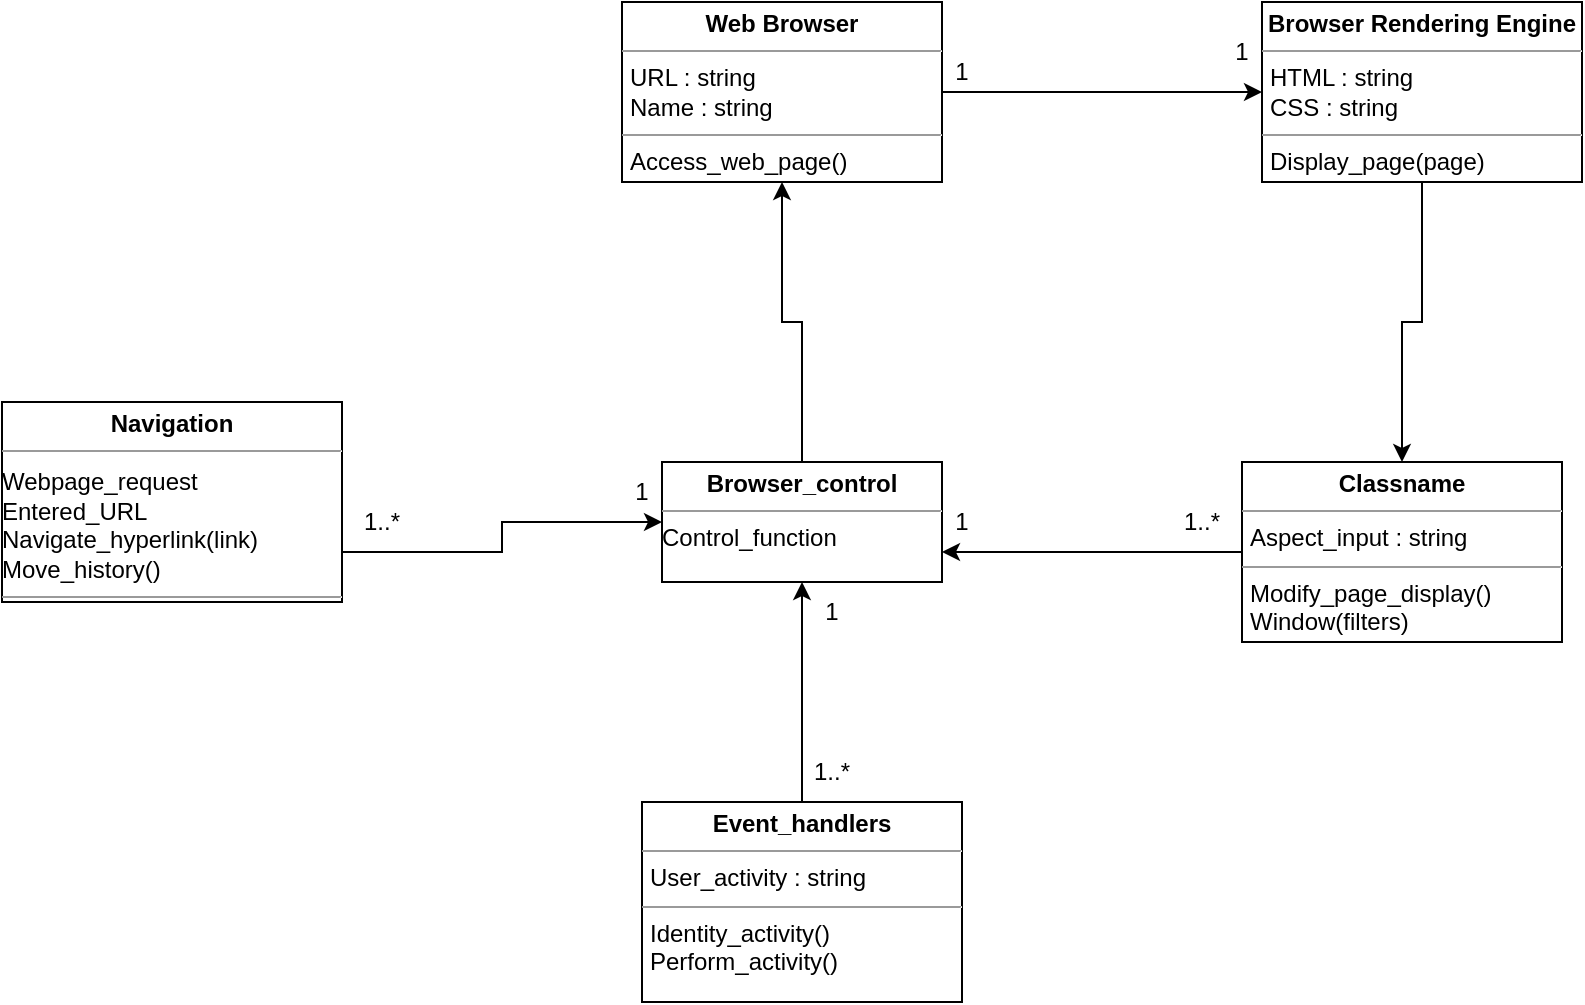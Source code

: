 <mxfile version="21.7.5" type="device">
  <diagram name="Page-1" id="FroXIsakmaGiykJ0osKb">
    <mxGraphModel dx="1036" dy="604" grid="1" gridSize="10" guides="1" tooltips="1" connect="1" arrows="1" fold="1" page="1" pageScale="1" pageWidth="850" pageHeight="1100" math="0" shadow="0">
      <root>
        <mxCell id="0" />
        <mxCell id="1" parent="0" />
        <mxCell id="PvJT2iTmGcRJQq27Dx5d-12" style="edgeStyle=orthogonalEdgeStyle;rounded=0;orthogonalLoop=1;jettySize=auto;html=1;exitX=1;exitY=0.5;exitDx=0;exitDy=0;" edge="1" parent="1" source="PvJT2iTmGcRJQq27Dx5d-1" target="PvJT2iTmGcRJQq27Dx5d-2">
          <mxGeometry relative="1" as="geometry" />
        </mxCell>
        <mxCell id="PvJT2iTmGcRJQq27Dx5d-1" value="&lt;p style=&quot;margin:0px;margin-top:4px;text-align:center;&quot;&gt;&lt;b&gt;Web Browser&lt;/b&gt;&lt;/p&gt;&lt;hr size=&quot;1&quot;&gt;&lt;p style=&quot;margin:0px;margin-left:4px;&quot;&gt;URL : string&lt;/p&gt;&lt;p style=&quot;margin:0px;margin-left:4px;&quot;&gt;Name : string&lt;/p&gt;&lt;hr size=&quot;1&quot;&gt;&lt;p style=&quot;margin:0px;margin-left:4px;&quot;&gt;Access_web_page()&lt;/p&gt;" style="verticalAlign=top;align=left;overflow=fill;fontSize=12;fontFamily=Helvetica;html=1;whiteSpace=wrap;" vertex="1" parent="1">
          <mxGeometry x="320" y="110" width="160" height="90" as="geometry" />
        </mxCell>
        <mxCell id="PvJT2iTmGcRJQq27Dx5d-15" style="edgeStyle=orthogonalEdgeStyle;rounded=0;orthogonalLoop=1;jettySize=auto;html=1;exitX=0.5;exitY=1;exitDx=0;exitDy=0;" edge="1" parent="1" source="PvJT2iTmGcRJQq27Dx5d-2" target="PvJT2iTmGcRJQq27Dx5d-3">
          <mxGeometry relative="1" as="geometry" />
        </mxCell>
        <mxCell id="PvJT2iTmGcRJQq27Dx5d-2" value="&lt;p style=&quot;margin:0px;margin-top:4px;text-align:center;&quot;&gt;&lt;b&gt;Browser Rendering Engine&lt;/b&gt;&lt;/p&gt;&lt;hr size=&quot;1&quot;&gt;&lt;p style=&quot;margin:0px;margin-left:4px;&quot;&gt;HTML : string&lt;/p&gt;&lt;p style=&quot;margin:0px;margin-left:4px;&quot;&gt;CSS : string&lt;/p&gt;&lt;hr size=&quot;1&quot;&gt;&lt;p style=&quot;margin:0px;margin-left:4px;&quot;&gt;Display_page(page)&lt;/p&gt;" style="verticalAlign=top;align=left;overflow=fill;fontSize=12;fontFamily=Helvetica;html=1;whiteSpace=wrap;" vertex="1" parent="1">
          <mxGeometry x="640" y="110" width="160" height="90" as="geometry" />
        </mxCell>
        <mxCell id="PvJT2iTmGcRJQq27Dx5d-16" style="edgeStyle=orthogonalEdgeStyle;rounded=0;orthogonalLoop=1;jettySize=auto;html=1;exitX=0;exitY=0.5;exitDx=0;exitDy=0;entryX=1;entryY=0.75;entryDx=0;entryDy=0;" edge="1" parent="1" source="PvJT2iTmGcRJQq27Dx5d-3" target="PvJT2iTmGcRJQq27Dx5d-4">
          <mxGeometry relative="1" as="geometry" />
        </mxCell>
        <mxCell id="PvJT2iTmGcRJQq27Dx5d-3" value="&lt;p style=&quot;margin:0px;margin-top:4px;text-align:center;&quot;&gt;&lt;b&gt;Classname&lt;/b&gt;&lt;/p&gt;&lt;hr size=&quot;1&quot;&gt;&lt;p style=&quot;margin:0px;margin-left:4px;&quot;&gt;Aspect_input : string&lt;/p&gt;&lt;hr size=&quot;1&quot;&gt;&lt;p style=&quot;margin:0px;margin-left:4px;&quot;&gt;Modify_page_display()&lt;/p&gt;&lt;p style=&quot;margin:0px;margin-left:4px;&quot;&gt;Window(filters)&lt;/p&gt;" style="verticalAlign=top;align=left;overflow=fill;fontSize=12;fontFamily=Helvetica;html=1;whiteSpace=wrap;" vertex="1" parent="1">
          <mxGeometry x="630" y="340" width="160" height="90" as="geometry" />
        </mxCell>
        <mxCell id="PvJT2iTmGcRJQq27Dx5d-11" style="edgeStyle=orthogonalEdgeStyle;rounded=0;orthogonalLoop=1;jettySize=auto;html=1;exitX=0.5;exitY=0;exitDx=0;exitDy=0;" edge="1" parent="1" source="PvJT2iTmGcRJQq27Dx5d-4" target="PvJT2iTmGcRJQq27Dx5d-1">
          <mxGeometry relative="1" as="geometry" />
        </mxCell>
        <mxCell id="PvJT2iTmGcRJQq27Dx5d-4" value="&lt;p style=&quot;margin:0px;margin-top:4px;text-align:center;&quot;&gt;&lt;b&gt;Browser_control&lt;/b&gt;&lt;/p&gt;&lt;hr size=&quot;1&quot;&gt;&lt;div style=&quot;height:2px;&quot;&gt;Control_function&lt;/div&gt;" style="verticalAlign=top;align=left;overflow=fill;fontSize=12;fontFamily=Helvetica;html=1;whiteSpace=wrap;" vertex="1" parent="1">
          <mxGeometry x="340" y="340" width="140" height="60" as="geometry" />
        </mxCell>
        <mxCell id="PvJT2iTmGcRJQq27Dx5d-19" style="edgeStyle=orthogonalEdgeStyle;rounded=0;orthogonalLoop=1;jettySize=auto;html=1;exitX=1;exitY=0.75;exitDx=0;exitDy=0;" edge="1" parent="1" source="PvJT2iTmGcRJQq27Dx5d-9" target="PvJT2iTmGcRJQq27Dx5d-4">
          <mxGeometry relative="1" as="geometry" />
        </mxCell>
        <mxCell id="PvJT2iTmGcRJQq27Dx5d-9" value="&lt;p style=&quot;margin:0px;margin-top:4px;text-align:center;&quot;&gt;&lt;b&gt;Navigation&lt;/b&gt;&lt;/p&gt;&lt;hr size=&quot;1&quot;&gt;&lt;div style=&quot;height:2px;&quot;&gt;&lt;/div&gt;Webpage_request&lt;br&gt;Entered_URL&lt;br&gt;Navigate_hyperlink(link)&lt;br&gt;Move_history()&lt;br&gt;&lt;hr size=&quot;1&quot;&gt;&lt;div style=&quot;height:2px;&quot;&gt;&lt;/div&gt;" style="verticalAlign=top;align=left;overflow=fill;fontSize=12;fontFamily=Helvetica;html=1;whiteSpace=wrap;" vertex="1" parent="1">
          <mxGeometry x="10" y="310" width="170" height="100" as="geometry" />
        </mxCell>
        <mxCell id="PvJT2iTmGcRJQq27Dx5d-22" style="edgeStyle=orthogonalEdgeStyle;rounded=0;orthogonalLoop=1;jettySize=auto;html=1;exitX=0.5;exitY=0;exitDx=0;exitDy=0;entryX=0.5;entryY=1;entryDx=0;entryDy=0;" edge="1" parent="1" source="PvJT2iTmGcRJQq27Dx5d-10" target="PvJT2iTmGcRJQq27Dx5d-4">
          <mxGeometry relative="1" as="geometry" />
        </mxCell>
        <mxCell id="PvJT2iTmGcRJQq27Dx5d-10" value="&lt;p style=&quot;margin:0px;margin-top:4px;text-align:center;&quot;&gt;&lt;b&gt;Event_handlers&lt;/b&gt;&lt;/p&gt;&lt;hr size=&quot;1&quot;&gt;&lt;p style=&quot;margin:0px;margin-left:4px;&quot;&gt;User_activity : string&lt;/p&gt;&lt;hr size=&quot;1&quot;&gt;&lt;p style=&quot;margin:0px;margin-left:4px;&quot;&gt;Identity_activity()&lt;/p&gt;&lt;p style=&quot;margin:0px;margin-left:4px;&quot;&gt;Perform_activity()&lt;/p&gt;" style="verticalAlign=top;align=left;overflow=fill;fontSize=12;fontFamily=Helvetica;html=1;whiteSpace=wrap;" vertex="1" parent="1">
          <mxGeometry x="330" y="510" width="160" height="100" as="geometry" />
        </mxCell>
        <mxCell id="PvJT2iTmGcRJQq27Dx5d-13" value="1" style="text;html=1;strokeColor=none;fillColor=none;align=center;verticalAlign=middle;whiteSpace=wrap;rounded=0;" vertex="1" parent="1">
          <mxGeometry x="460" y="130" width="60" height="30" as="geometry" />
        </mxCell>
        <mxCell id="PvJT2iTmGcRJQq27Dx5d-14" value="1" style="text;html=1;strokeColor=none;fillColor=none;align=center;verticalAlign=middle;whiteSpace=wrap;rounded=0;" vertex="1" parent="1">
          <mxGeometry x="600" y="120" width="60" height="30" as="geometry" />
        </mxCell>
        <mxCell id="PvJT2iTmGcRJQq27Dx5d-17" value="1" style="text;html=1;strokeColor=none;fillColor=none;align=center;verticalAlign=middle;whiteSpace=wrap;rounded=0;" vertex="1" parent="1">
          <mxGeometry x="460" y="355" width="60" height="30" as="geometry" />
        </mxCell>
        <mxCell id="PvJT2iTmGcRJQq27Dx5d-18" value="1..*" style="text;html=1;strokeColor=none;fillColor=none;align=center;verticalAlign=middle;whiteSpace=wrap;rounded=0;" vertex="1" parent="1">
          <mxGeometry x="580" y="355" width="60" height="30" as="geometry" />
        </mxCell>
        <mxCell id="PvJT2iTmGcRJQq27Dx5d-20" value="1" style="text;html=1;strokeColor=none;fillColor=none;align=center;verticalAlign=middle;whiteSpace=wrap;rounded=0;" vertex="1" parent="1">
          <mxGeometry x="300" y="340" width="60" height="30" as="geometry" />
        </mxCell>
        <mxCell id="PvJT2iTmGcRJQq27Dx5d-21" value="1..*" style="text;html=1;strokeColor=none;fillColor=none;align=center;verticalAlign=middle;whiteSpace=wrap;rounded=0;" vertex="1" parent="1">
          <mxGeometry x="170" y="355" width="60" height="30" as="geometry" />
        </mxCell>
        <mxCell id="PvJT2iTmGcRJQq27Dx5d-23" value="1" style="text;html=1;strokeColor=none;fillColor=none;align=center;verticalAlign=middle;whiteSpace=wrap;rounded=0;" vertex="1" parent="1">
          <mxGeometry x="395" y="400" width="60" height="30" as="geometry" />
        </mxCell>
        <mxCell id="PvJT2iTmGcRJQq27Dx5d-24" value="1..*" style="text;html=1;strokeColor=none;fillColor=none;align=center;verticalAlign=middle;whiteSpace=wrap;rounded=0;" vertex="1" parent="1">
          <mxGeometry x="395" y="480" width="60" height="30" as="geometry" />
        </mxCell>
      </root>
    </mxGraphModel>
  </diagram>
</mxfile>

